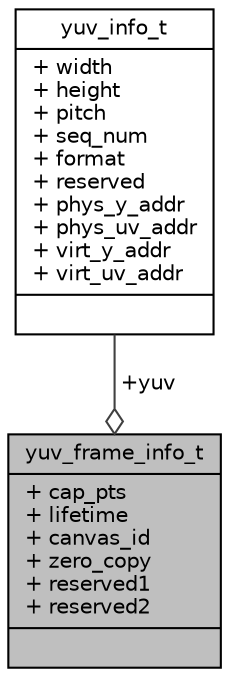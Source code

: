 digraph "yuv_frame_info_t"
{
 // INTERACTIVE_SVG=YES
 // LATEX_PDF_SIZE
  bgcolor="transparent";
  edge [fontname="Helvetica",fontsize="10",labelfontname="Helvetica",labelfontsize="10"];
  node [fontname="Helvetica",fontsize="10",shape=record];
  Node1 [label="{yuv_frame_info_t\n|+ cap_pts\l+ lifetime\l+ canvas_id\l+ zero_copy\l+ reserved1\l+ reserved2\l|}",height=0.2,width=0.4,color="black", fillcolor="grey75", style="filled", fontcolor="black",tooltip="Defines the captured YUV frame information."];
  Node2 -> Node1 [color="grey25",fontsize="10",style="solid",label=" +yuv" ,arrowhead="odiamond",fontname="Helvetica"];
  Node2 [label="{yuv_info_t\n|+ width\l+ height\l+ pitch\l+ seq_num\l+ format\l+ reserved\l+ phys_y_addr\l+ phys_uv_addr\l+ virt_y_addr\l+ virt_uv_addr\l|}",height=0.2,width=0.4,color="black",URL="$d9/dc6/structyuv__info__t.html",tooltip="Defines YUV frame information."];
}
